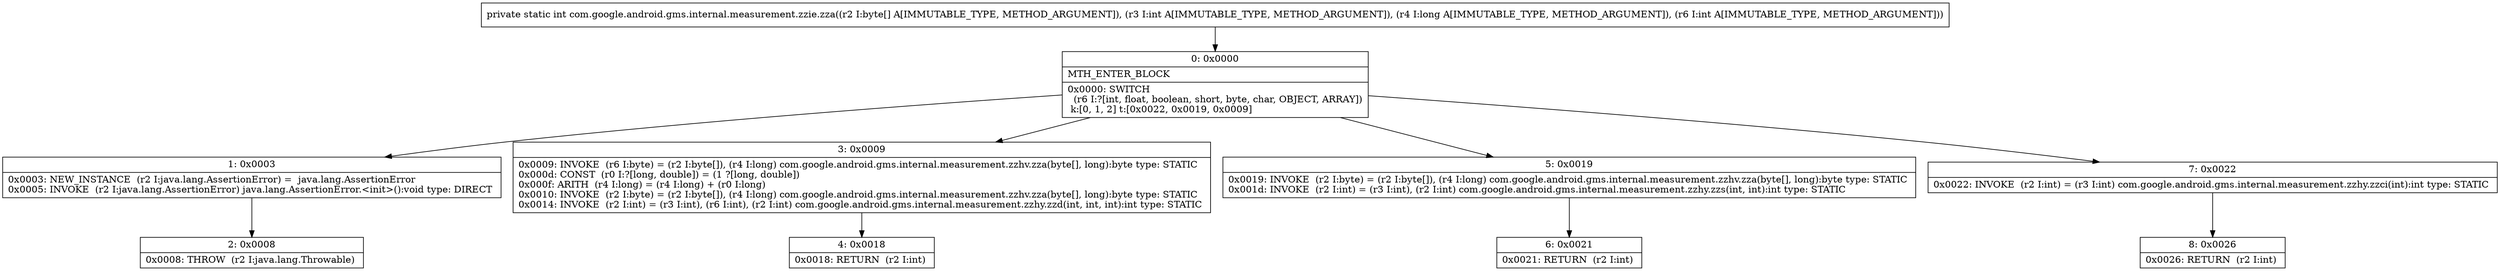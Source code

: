 digraph "CFG forcom.google.android.gms.internal.measurement.zzie.zza([BIJI)I" {
Node_0 [shape=record,label="{0\:\ 0x0000|MTH_ENTER_BLOCK\l|0x0000: SWITCH  \l  (r6 I:?[int, float, boolean, short, byte, char, OBJECT, ARRAY])\l k:[0, 1, 2] t:[0x0022, 0x0019, 0x0009] \l}"];
Node_1 [shape=record,label="{1\:\ 0x0003|0x0003: NEW_INSTANCE  (r2 I:java.lang.AssertionError) =  java.lang.AssertionError \l0x0005: INVOKE  (r2 I:java.lang.AssertionError) java.lang.AssertionError.\<init\>():void type: DIRECT \l}"];
Node_2 [shape=record,label="{2\:\ 0x0008|0x0008: THROW  (r2 I:java.lang.Throwable) \l}"];
Node_3 [shape=record,label="{3\:\ 0x0009|0x0009: INVOKE  (r6 I:byte) = (r2 I:byte[]), (r4 I:long) com.google.android.gms.internal.measurement.zzhv.zza(byte[], long):byte type: STATIC \l0x000d: CONST  (r0 I:?[long, double]) = (1 ?[long, double]) \l0x000f: ARITH  (r4 I:long) = (r4 I:long) + (r0 I:long) \l0x0010: INVOKE  (r2 I:byte) = (r2 I:byte[]), (r4 I:long) com.google.android.gms.internal.measurement.zzhv.zza(byte[], long):byte type: STATIC \l0x0014: INVOKE  (r2 I:int) = (r3 I:int), (r6 I:int), (r2 I:int) com.google.android.gms.internal.measurement.zzhy.zzd(int, int, int):int type: STATIC \l}"];
Node_4 [shape=record,label="{4\:\ 0x0018|0x0018: RETURN  (r2 I:int) \l}"];
Node_5 [shape=record,label="{5\:\ 0x0019|0x0019: INVOKE  (r2 I:byte) = (r2 I:byte[]), (r4 I:long) com.google.android.gms.internal.measurement.zzhv.zza(byte[], long):byte type: STATIC \l0x001d: INVOKE  (r2 I:int) = (r3 I:int), (r2 I:int) com.google.android.gms.internal.measurement.zzhy.zzs(int, int):int type: STATIC \l}"];
Node_6 [shape=record,label="{6\:\ 0x0021|0x0021: RETURN  (r2 I:int) \l}"];
Node_7 [shape=record,label="{7\:\ 0x0022|0x0022: INVOKE  (r2 I:int) = (r3 I:int) com.google.android.gms.internal.measurement.zzhy.zzci(int):int type: STATIC \l}"];
Node_8 [shape=record,label="{8\:\ 0x0026|0x0026: RETURN  (r2 I:int) \l}"];
MethodNode[shape=record,label="{private static int com.google.android.gms.internal.measurement.zzie.zza((r2 I:byte[] A[IMMUTABLE_TYPE, METHOD_ARGUMENT]), (r3 I:int A[IMMUTABLE_TYPE, METHOD_ARGUMENT]), (r4 I:long A[IMMUTABLE_TYPE, METHOD_ARGUMENT]), (r6 I:int A[IMMUTABLE_TYPE, METHOD_ARGUMENT])) }"];
MethodNode -> Node_0;
Node_0 -> Node_1;
Node_0 -> Node_3;
Node_0 -> Node_5;
Node_0 -> Node_7;
Node_1 -> Node_2;
Node_3 -> Node_4;
Node_5 -> Node_6;
Node_7 -> Node_8;
}

